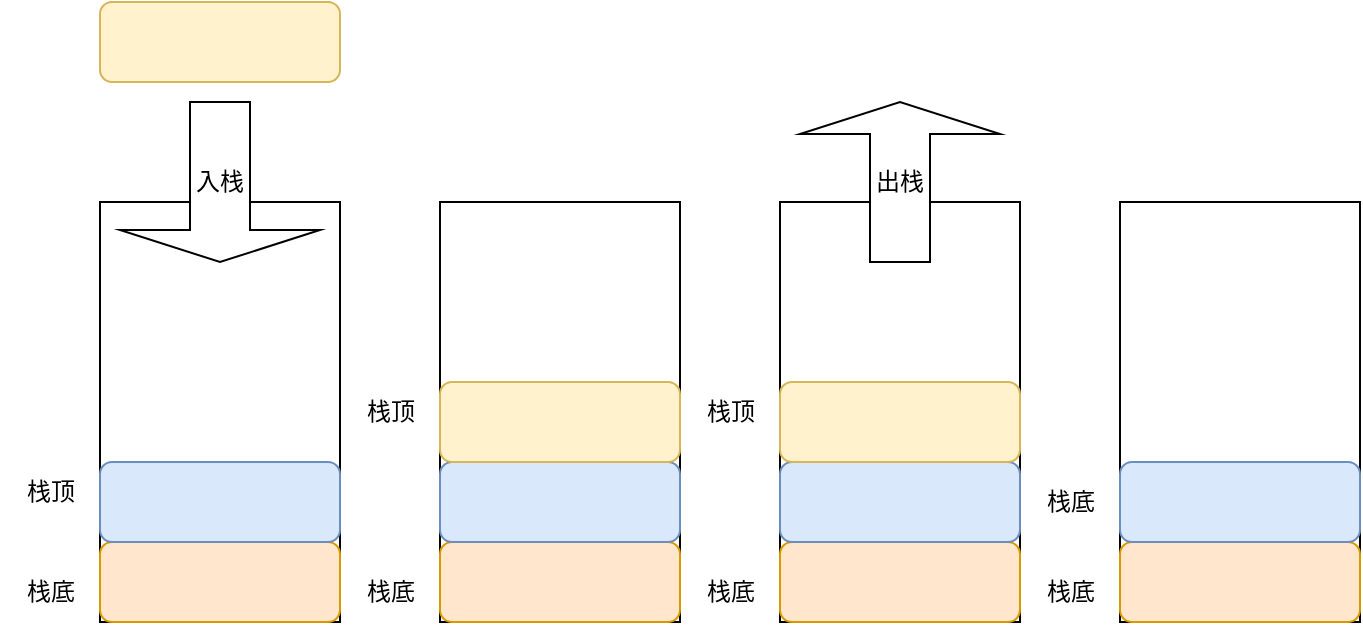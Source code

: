 <mxfile>
    <diagram id="QKh8IOES0VpzFnTb_eqm" name="Page-1">
        <mxGraphModel dx="432" dy="1859" grid="1" gridSize="10" guides="1" tooltips="1" connect="1" arrows="1" fold="1" page="1" pageScale="1" pageWidth="850" pageHeight="1100" math="0" shadow="0">
            <root>
                <mxCell id="0"/>
                <mxCell id="1" parent="0"/>
                <mxCell id="2" value="" style="rounded=0;whiteSpace=wrap;html=1;" vertex="1" parent="1">
                    <mxGeometry x="960" y="570" width="120" height="210" as="geometry"/>
                </mxCell>
                <mxCell id="3" value="" style="rounded=0;whiteSpace=wrap;html=1;" vertex="1" parent="1">
                    <mxGeometry x="1130" y="570" width="120" height="210" as="geometry"/>
                </mxCell>
                <mxCell id="4" value="" style="rounded=1;whiteSpace=wrap;html=1;fillColor=#ffe6cc;strokeColor=#d79b00;" vertex="1" parent="1">
                    <mxGeometry x="960" y="740" width="120" height="40" as="geometry"/>
                </mxCell>
                <mxCell id="5" value="" style="rounded=1;whiteSpace=wrap;html=1;fillColor=#dae8fc;strokeColor=#6c8ebf;" vertex="1" parent="1">
                    <mxGeometry x="960" y="700" width="120" height="40" as="geometry"/>
                </mxCell>
                <mxCell id="6" value="" style="rounded=1;whiteSpace=wrap;html=1;fillColor=#fff2cc;strokeColor=#d6b656;" vertex="1" parent="1">
                    <mxGeometry x="960" y="470" width="120" height="40" as="geometry"/>
                </mxCell>
                <mxCell id="7" value="" style="rounded=0;whiteSpace=wrap;html=1;" vertex="1" parent="1">
                    <mxGeometry x="1300" y="570" width="120" height="210" as="geometry"/>
                </mxCell>
                <mxCell id="8" value="" style="rounded=0;whiteSpace=wrap;html=1;" vertex="1" parent="1">
                    <mxGeometry x="1470" y="570" width="120" height="210" as="geometry"/>
                </mxCell>
                <mxCell id="9" value="" style="rounded=1;whiteSpace=wrap;html=1;fillColor=#ffe6cc;strokeColor=#d79b00;" vertex="1" parent="1">
                    <mxGeometry x="1130" y="740" width="120" height="40" as="geometry"/>
                </mxCell>
                <mxCell id="10" value="" style="rounded=1;whiteSpace=wrap;html=1;fillColor=#dae8fc;strokeColor=#6c8ebf;" vertex="1" parent="1">
                    <mxGeometry x="1130" y="700" width="120" height="40" as="geometry"/>
                </mxCell>
                <mxCell id="11" value="" style="rounded=1;whiteSpace=wrap;html=1;fillColor=#fff2cc;strokeColor=#d6b656;" vertex="1" parent="1">
                    <mxGeometry x="1130" y="660" width="120" height="40" as="geometry"/>
                </mxCell>
                <mxCell id="12" value="" style="rounded=1;whiteSpace=wrap;html=1;fillColor=#ffe6cc;strokeColor=#d79b00;" vertex="1" parent="1">
                    <mxGeometry x="1300" y="740" width="120" height="40" as="geometry"/>
                </mxCell>
                <mxCell id="13" value="" style="rounded=1;whiteSpace=wrap;html=1;fillColor=#dae8fc;strokeColor=#6c8ebf;" vertex="1" parent="1">
                    <mxGeometry x="1300" y="700" width="120" height="40" as="geometry"/>
                </mxCell>
                <mxCell id="14" value="" style="rounded=1;whiteSpace=wrap;html=1;fillColor=#fff2cc;strokeColor=#d6b656;" vertex="1" parent="1">
                    <mxGeometry x="1300" y="660" width="120" height="40" as="geometry"/>
                </mxCell>
                <mxCell id="15" value="" style="rounded=1;whiteSpace=wrap;html=1;fillColor=#ffe6cc;strokeColor=#d79b00;" vertex="1" parent="1">
                    <mxGeometry x="1470" y="740" width="120" height="40" as="geometry"/>
                </mxCell>
                <mxCell id="16" value="" style="rounded=1;whiteSpace=wrap;html=1;fillColor=#dae8fc;strokeColor=#6c8ebf;" vertex="1" parent="1">
                    <mxGeometry x="1470" y="700" width="120" height="40" as="geometry"/>
                </mxCell>
                <mxCell id="18" value="栈顶" style="text;html=1;align=center;verticalAlign=middle;resizable=0;points=[];autosize=1;strokeColor=none;fillColor=none;" vertex="1" parent="1">
                    <mxGeometry x="910" y="700" width="50" height="30" as="geometry"/>
                </mxCell>
                <mxCell id="19" value="栈底" style="text;html=1;align=center;verticalAlign=middle;resizable=0;points=[];autosize=1;strokeColor=none;fillColor=none;" vertex="1" parent="1">
                    <mxGeometry x="1420" y="705" width="50" height="30" as="geometry"/>
                </mxCell>
                <mxCell id="20" value="栈底" style="text;html=1;align=center;verticalAlign=middle;resizable=0;points=[];autosize=1;strokeColor=none;fillColor=none;" vertex="1" parent="1">
                    <mxGeometry x="1080" y="750" width="50" height="30" as="geometry"/>
                </mxCell>
                <mxCell id="21" value="栈底" style="text;html=1;align=center;verticalAlign=middle;resizable=0;points=[];autosize=1;strokeColor=none;fillColor=none;" vertex="1" parent="1">
                    <mxGeometry x="1250" y="750" width="50" height="30" as="geometry"/>
                </mxCell>
                <mxCell id="22" value="栈底" style="text;html=1;align=center;verticalAlign=middle;resizable=0;points=[];autosize=1;strokeColor=none;fillColor=none;" vertex="1" parent="1">
                    <mxGeometry x="1420" y="750" width="50" height="30" as="geometry"/>
                </mxCell>
                <mxCell id="23" value="栈顶" style="text;html=1;align=center;verticalAlign=middle;resizable=0;points=[];autosize=1;strokeColor=none;fillColor=none;" vertex="1" parent="1">
                    <mxGeometry x="1080" y="660" width="50" height="30" as="geometry"/>
                </mxCell>
                <mxCell id="24" value="栈顶" style="text;html=1;align=center;verticalAlign=middle;resizable=0;points=[];autosize=1;strokeColor=none;fillColor=none;" vertex="1" parent="1">
                    <mxGeometry x="1250" y="660" width="50" height="30" as="geometry"/>
                </mxCell>
                <mxCell id="25" value="栈底" style="text;html=1;align=center;verticalAlign=middle;resizable=0;points=[];autosize=1;strokeColor=none;fillColor=none;" vertex="1" parent="1">
                    <mxGeometry x="910" y="750" width="50" height="30" as="geometry"/>
                </mxCell>
                <mxCell id="26" value="入栈" style="shape=singleArrow;direction=south;whiteSpace=wrap;html=1;" vertex="1" parent="1">
                    <mxGeometry x="970" y="520" width="100" height="80" as="geometry"/>
                </mxCell>
                <mxCell id="27" value="出栈" style="shape=singleArrow;direction=north;whiteSpace=wrap;html=1;" vertex="1" parent="1">
                    <mxGeometry x="1310" y="520" width="100" height="80" as="geometry"/>
                </mxCell>
            </root>
        </mxGraphModel>
    </diagram>
</mxfile>